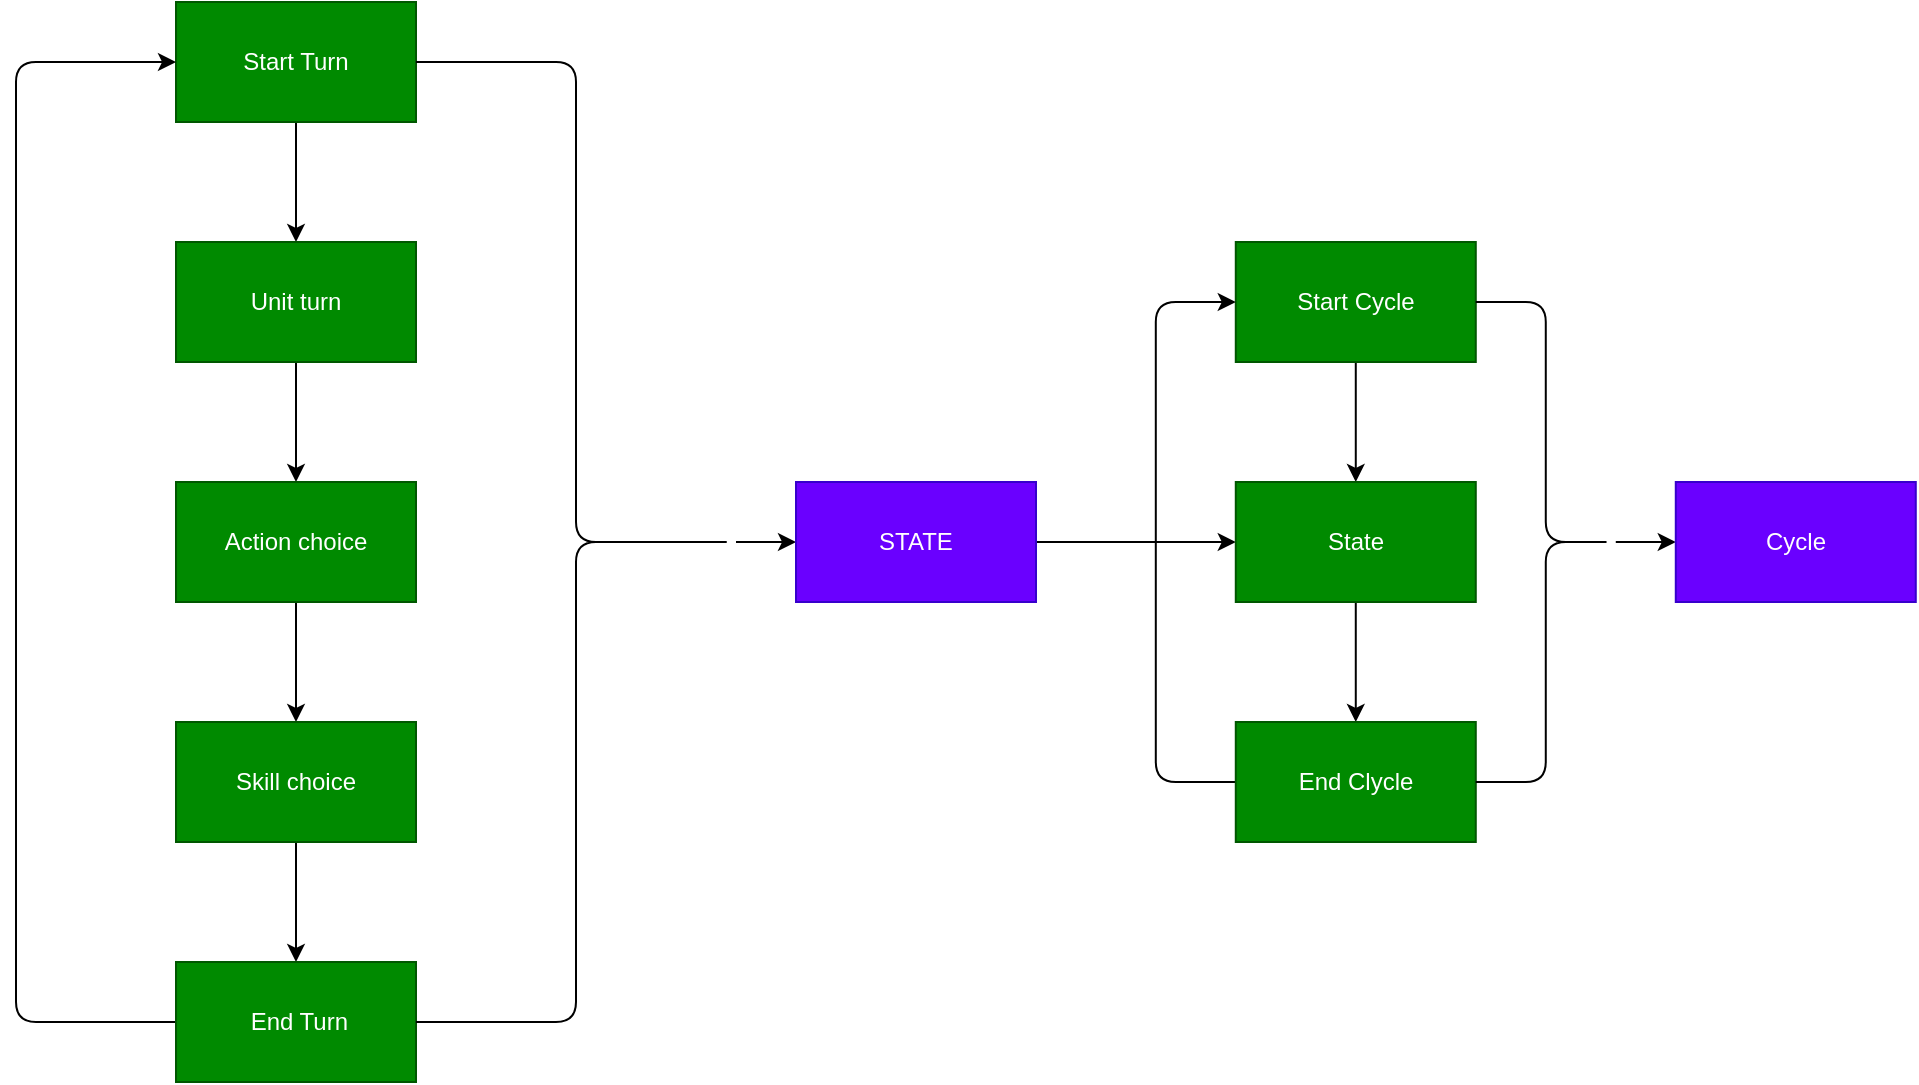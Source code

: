 <mxfile>
    <diagram id="My3cIhzorHKNbHEh1hZv" name="Page-1">
        <mxGraphModel dx="1011" dy="552" grid="1" gridSize="10" guides="1" tooltips="1" connect="1" arrows="1" fold="1" page="0" pageScale="1" pageWidth="850" pageHeight="1100" math="0" shadow="0">
            <root>
                <mxCell id="0"/>
                <mxCell id="1" parent="0"/>
                <mxCell id="80" value="" style="edgeStyle=none;html=1;" parent="1" source="75" target="76" edge="1">
                    <mxGeometry relative="1" as="geometry"/>
                </mxCell>
                <mxCell id="75" value="Start Turn" style="rounded=0;whiteSpace=wrap;html=1;fillColor=#008a00;fontColor=#ffffff;strokeColor=#005700;" parent="1" vertex="1">
                    <mxGeometry x="-70" y="320" width="120" height="60" as="geometry"/>
                </mxCell>
                <mxCell id="81" value="" style="edgeStyle=none;html=1;" parent="1" source="76" target="77" edge="1">
                    <mxGeometry relative="1" as="geometry"/>
                </mxCell>
                <mxCell id="76" value="Unit turn" style="rounded=0;whiteSpace=wrap;html=1;fillColor=#008a00;fontColor=#ffffff;strokeColor=#005700;" parent="1" vertex="1">
                    <mxGeometry x="-70" y="440" width="120" height="60" as="geometry"/>
                </mxCell>
                <mxCell id="82" value="" style="edgeStyle=none;html=1;" parent="1" source="77" target="78" edge="1">
                    <mxGeometry relative="1" as="geometry"/>
                </mxCell>
                <mxCell id="77" value="Action choice" style="rounded=0;whiteSpace=wrap;html=1;fillColor=#008a00;fontColor=#ffffff;strokeColor=#005700;" parent="1" vertex="1">
                    <mxGeometry x="-70" y="560" width="120" height="60" as="geometry"/>
                </mxCell>
                <mxCell id="83" value="" style="edgeStyle=none;html=1;" parent="1" source="78" target="79" edge="1">
                    <mxGeometry relative="1" as="geometry"/>
                </mxCell>
                <mxCell id="78" value="Skill choice" style="rounded=0;whiteSpace=wrap;html=1;fillColor=#008a00;fontColor=#ffffff;strokeColor=#005700;" parent="1" vertex="1">
                    <mxGeometry x="-70" y="680" width="120" height="60" as="geometry"/>
                </mxCell>
                <mxCell id="84" style="edgeStyle=orthogonalEdgeStyle;html=1;entryX=0;entryY=0.5;entryDx=0;entryDy=0;" parent="1" source="79" target="75" edge="1">
                    <mxGeometry relative="1" as="geometry">
                        <Array as="points">
                            <mxPoint x="-150" y="830"/>
                            <mxPoint x="-150" y="350"/>
                        </Array>
                    </mxGeometry>
                </mxCell>
                <mxCell id="79" value="&amp;nbsp;End Turn" style="rounded=0;whiteSpace=wrap;html=1;fillColor=#008a00;fontColor=#ffffff;strokeColor=#005700;" parent="1" vertex="1">
                    <mxGeometry x="-70" y="800" width="120" height="60" as="geometry"/>
                </mxCell>
                <mxCell id="91" value="" style="edgeStyle=orthogonalEdgeStyle;html=1;" parent="1" source="85" target="90" edge="1">
                    <mxGeometry relative="1" as="geometry"/>
                </mxCell>
                <mxCell id="85" value="" style="shape=curlyBracket;whiteSpace=wrap;html=1;rounded=1;flipH=1;labelPosition=right;verticalLabelPosition=middle;align=left;verticalAlign=middle;size=0.5;" parent="1" vertex="1">
                    <mxGeometry x="50" y="350" width="160" height="480" as="geometry"/>
                </mxCell>
                <mxCell id="103" style="edgeStyle=orthogonalEdgeStyle;html=1;entryX=0;entryY=0.5;entryDx=0;entryDy=0;" parent="1" source="90" target="93" edge="1">
                    <mxGeometry relative="1" as="geometry"/>
                </mxCell>
                <mxCell id="90" value="STATE" style="rounded=0;whiteSpace=wrap;html=1;fillColor=#6a00ff;fontColor=#ffffff;strokeColor=#3700CC;" parent="1" vertex="1">
                    <mxGeometry x="240" y="560" width="120" height="60" as="geometry"/>
                </mxCell>
                <mxCell id="94" value="" style="edgeStyle=orthogonalEdgeStyle;html=1;" parent="1" source="92" target="93" edge="1">
                    <mxGeometry relative="1" as="geometry"/>
                </mxCell>
                <mxCell id="92" value="Start Cycle" style="rounded=0;whiteSpace=wrap;html=1;fillColor=#008a00;fontColor=#ffffff;strokeColor=#005700;" parent="1" vertex="1">
                    <mxGeometry x="459.89" y="440" width="120" height="60" as="geometry"/>
                </mxCell>
                <mxCell id="104" value="" style="edgeStyle=none;html=1;" edge="1" parent="1" source="93" target="95">
                    <mxGeometry relative="1" as="geometry"/>
                </mxCell>
                <mxCell id="93" value="State" style="rounded=0;whiteSpace=wrap;html=1;fillColor=#008a00;fontColor=#ffffff;strokeColor=#005700;" parent="1" vertex="1">
                    <mxGeometry x="459.89" y="560" width="120" height="60" as="geometry"/>
                </mxCell>
                <mxCell id="96" style="edgeStyle=orthogonalEdgeStyle;html=1;entryX=0;entryY=0.5;entryDx=0;entryDy=0;" parent="1" source="95" target="92" edge="1">
                    <mxGeometry relative="1" as="geometry">
                        <Array as="points">
                            <mxPoint x="419.89" y="710.0"/>
                            <mxPoint x="419.89" y="470"/>
                        </Array>
                    </mxGeometry>
                </mxCell>
                <mxCell id="95" value="End Clycle" style="rounded=0;whiteSpace=wrap;html=1;fillColor=#008a00;fontColor=#ffffff;strokeColor=#005700;" parent="1" vertex="1">
                    <mxGeometry x="459.89" y="680" width="120" height="60" as="geometry"/>
                </mxCell>
                <mxCell id="102" style="edgeStyle=orthogonalEdgeStyle;html=1;entryX=0;entryY=0.5;entryDx=0;entryDy=0;" parent="1" source="100" target="101" edge="1">
                    <mxGeometry relative="1" as="geometry"/>
                </mxCell>
                <mxCell id="100" value="" style="shape=curlyBracket;whiteSpace=wrap;html=1;rounded=1;flipH=1;labelPosition=right;verticalLabelPosition=middle;align=left;verticalAlign=middle;" parent="1" vertex="1">
                    <mxGeometry x="579.89" y="470" width="70" height="240" as="geometry"/>
                </mxCell>
                <mxCell id="101" value="Cycle" style="rounded=0;whiteSpace=wrap;html=1;fillColor=#6a00ff;fontColor=#ffffff;strokeColor=#3700CC;" parent="1" vertex="1">
                    <mxGeometry x="679.89" y="560" width="120" height="60" as="geometry"/>
                </mxCell>
            </root>
        </mxGraphModel>
    </diagram>
</mxfile>
